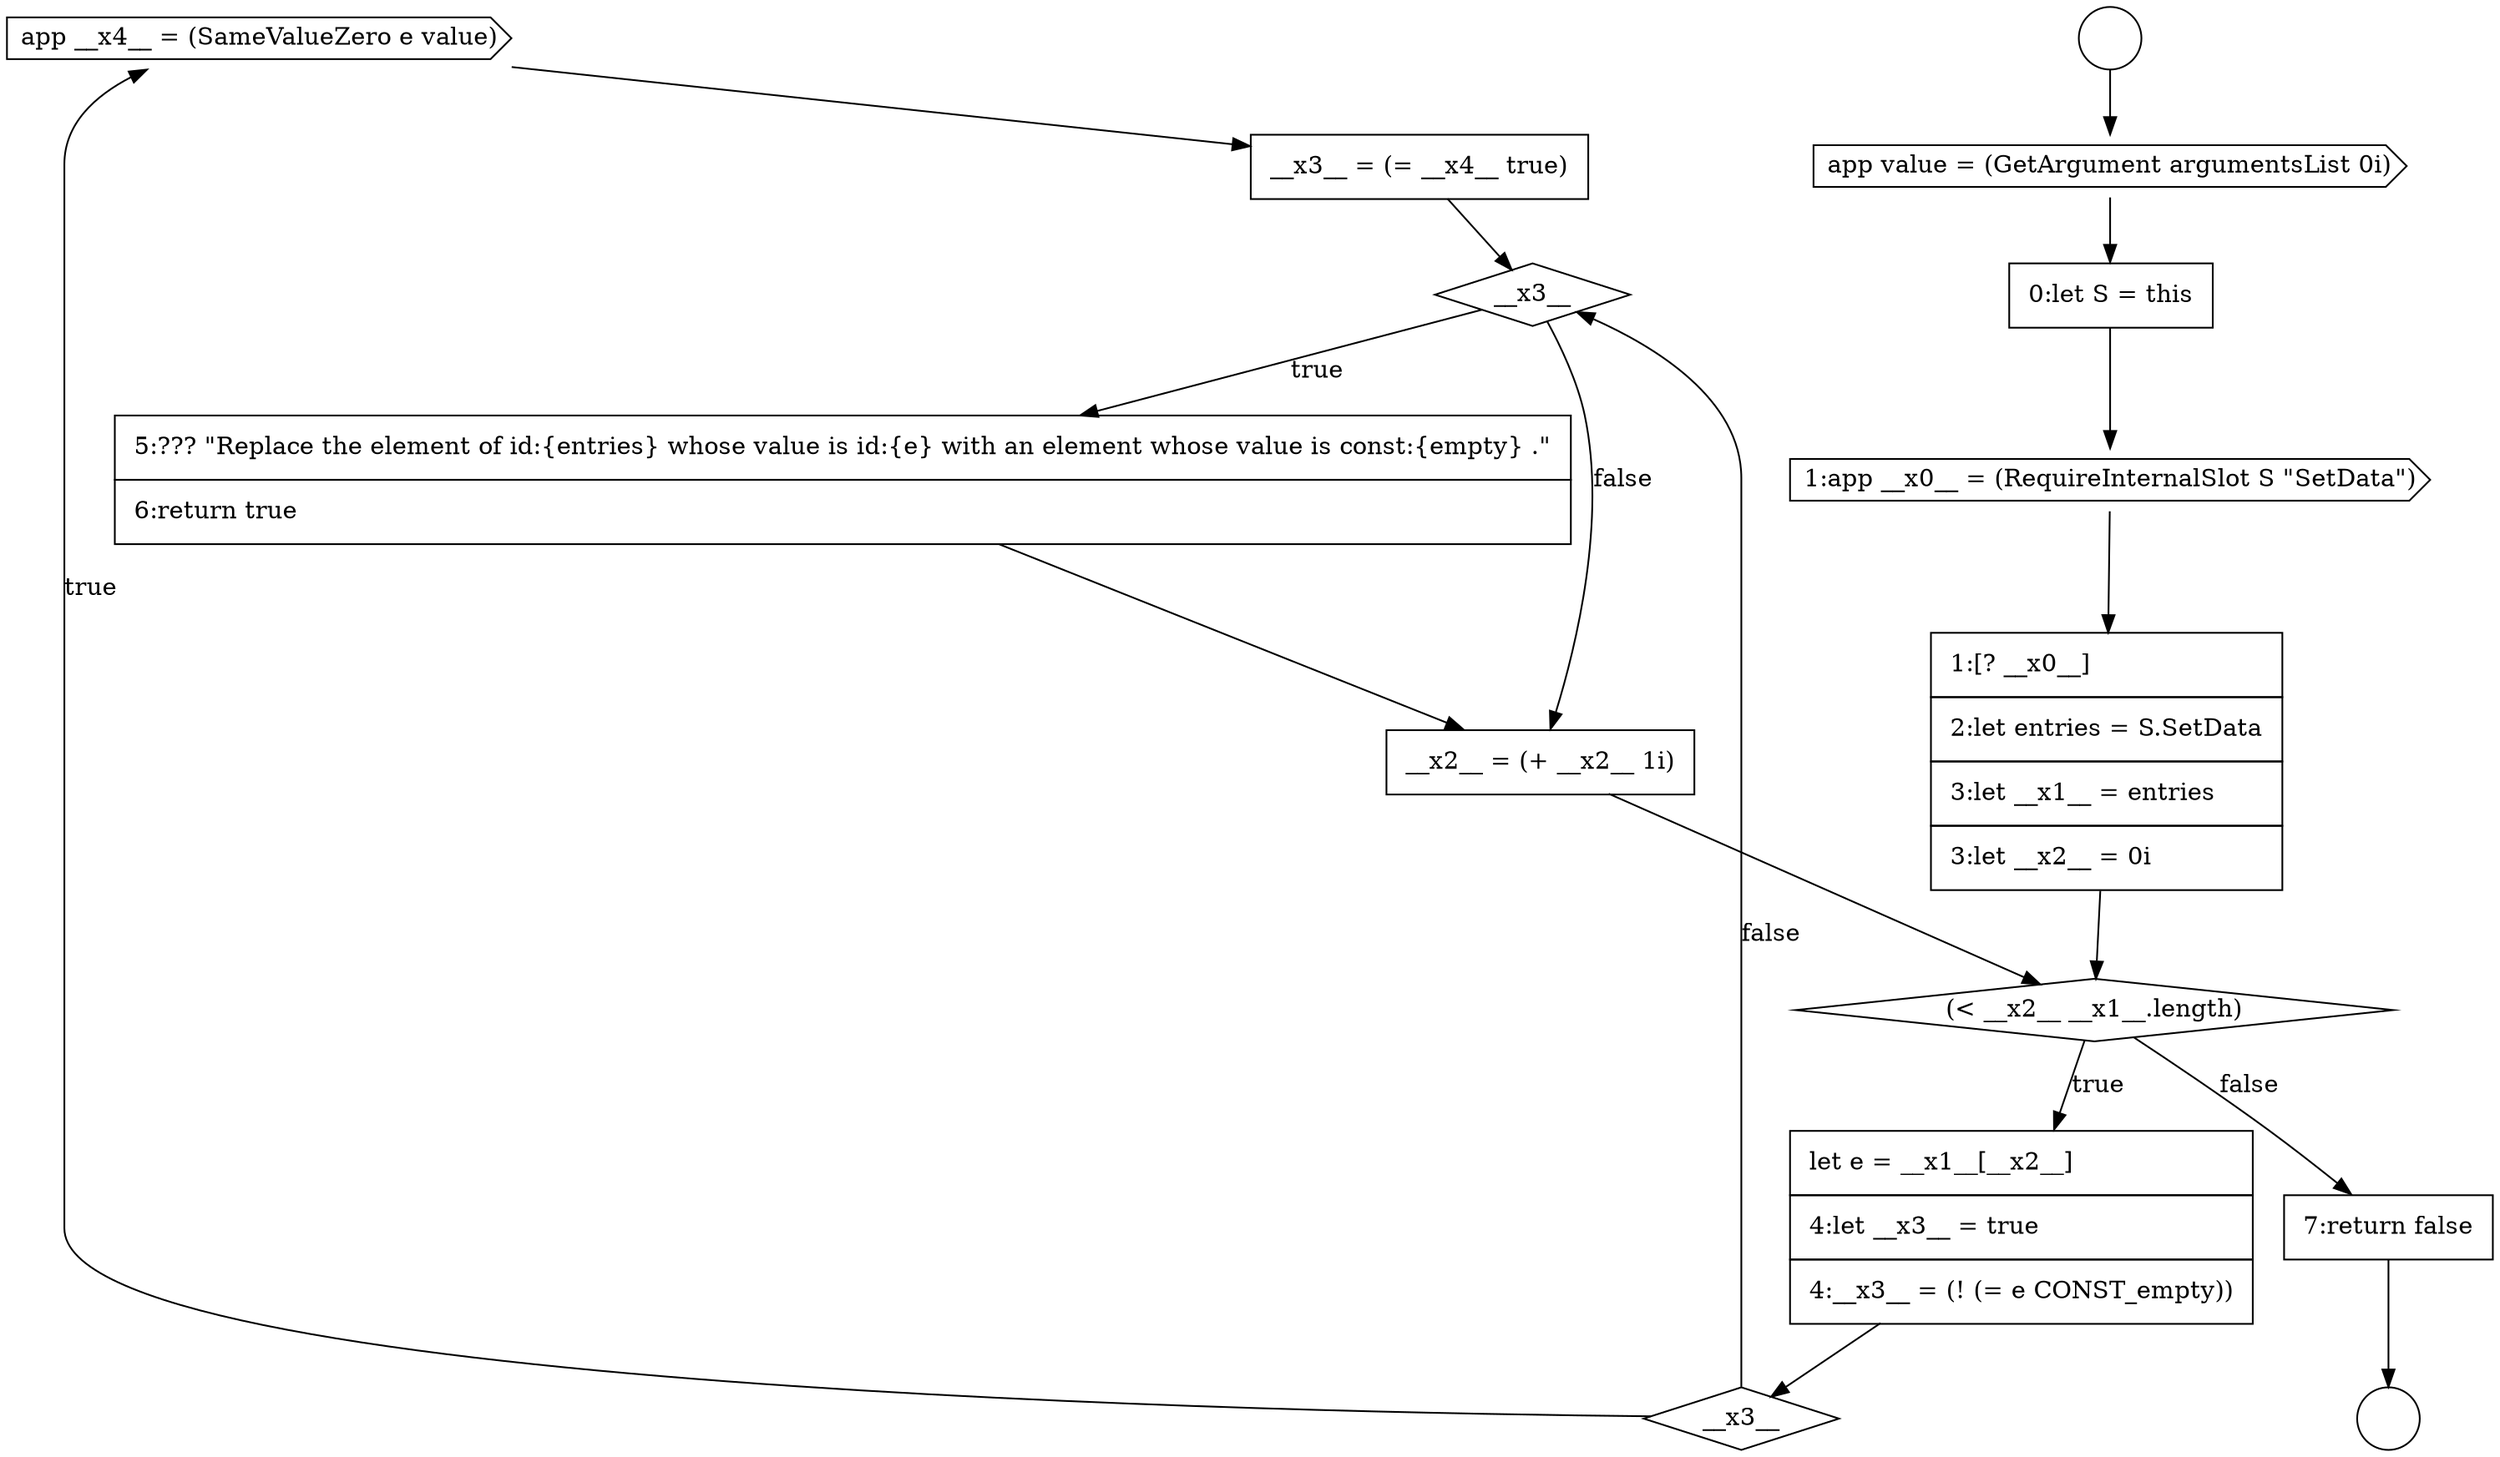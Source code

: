 digraph {
  node17143 [shape=cds, label=<<font color="black">app __x4__ = (SameValueZero e value)</font>> color="black" fillcolor="white" style=filled]
  node17136 [shape=cds, label=<<font color="black">app value = (GetArgument argumentsList 0i)</font>> color="black" fillcolor="white" style=filled]
  node17139 [shape=none, margin=0, label=<<font color="black">
    <table border="0" cellborder="1" cellspacing="0" cellpadding="10">
      <tr><td align="left">1:[? __x0__]</td></tr>
      <tr><td align="left">2:let entries = S.SetData</td></tr>
      <tr><td align="left">3:let __x1__ = entries</td></tr>
      <tr><td align="left">3:let __x2__ = 0i</td></tr>
    </table>
  </font>> color="black" fillcolor="white" style=filled]
  node17146 [shape=none, margin=0, label=<<font color="black">
    <table border="0" cellborder="1" cellspacing="0" cellpadding="10">
      <tr><td align="left">5:??? &quot;Replace the element of id:{entries} whose value is id:{e} with an element whose value is const:{empty} .&quot;</td></tr>
      <tr><td align="left">6:return true</td></tr>
    </table>
  </font>> color="black" fillcolor="white" style=filled]
  node17142 [shape=diamond, label=<<font color="black">__x3__</font>> color="black" fillcolor="white" style=filled]
  node17138 [shape=cds, label=<<font color="black">1:app __x0__ = (RequireInternalSlot S &quot;SetData&quot;)</font>> color="black" fillcolor="white" style=filled]
  node17141 [shape=none, margin=0, label=<<font color="black">
    <table border="0" cellborder="1" cellspacing="0" cellpadding="10">
      <tr><td align="left">let e = __x1__[__x2__]</td></tr>
      <tr><td align="left">4:let __x3__ = true</td></tr>
      <tr><td align="left">4:__x3__ = (! (= e CONST_empty))</td></tr>
    </table>
  </font>> color="black" fillcolor="white" style=filled]
  node17137 [shape=none, margin=0, label=<<font color="black">
    <table border="0" cellborder="1" cellspacing="0" cellpadding="10">
      <tr><td align="left">0:let S = this</td></tr>
    </table>
  </font>> color="black" fillcolor="white" style=filled]
  node17147 [shape=none, margin=0, label=<<font color="black">
    <table border="0" cellborder="1" cellspacing="0" cellpadding="10">
      <tr><td align="left">__x2__ = (+ __x2__ 1i)</td></tr>
    </table>
  </font>> color="black" fillcolor="white" style=filled]
  node17148 [shape=none, margin=0, label=<<font color="black">
    <table border="0" cellborder="1" cellspacing="0" cellpadding="10">
      <tr><td align="left">7:return false</td></tr>
    </table>
  </font>> color="black" fillcolor="white" style=filled]
  node17140 [shape=diamond, label=<<font color="black">(&lt; __x2__ __x1__.length)</font>> color="black" fillcolor="white" style=filled]
  node17135 [shape=circle label=" " color="black" fillcolor="white" style=filled]
  node17145 [shape=diamond, label=<<font color="black">__x3__</font>> color="black" fillcolor="white" style=filled]
  node17144 [shape=none, margin=0, label=<<font color="black">
    <table border="0" cellborder="1" cellspacing="0" cellpadding="10">
      <tr><td align="left">__x3__ = (= __x4__ true)</td></tr>
    </table>
  </font>> color="black" fillcolor="white" style=filled]
  node17134 [shape=circle label=" " color="black" fillcolor="white" style=filled]
  node17139 -> node17140 [ color="black"]
  node17144 -> node17145 [ color="black"]
  node17146 -> node17147 [ color="black"]
  node17141 -> node17142 [ color="black"]
  node17136 -> node17137 [ color="black"]
  node17148 -> node17135 [ color="black"]
  node17145 -> node17146 [label=<<font color="black">true</font>> color="black"]
  node17145 -> node17147 [label=<<font color="black">false</font>> color="black"]
  node17134 -> node17136 [ color="black"]
  node17147 -> node17140 [ color="black"]
  node17137 -> node17138 [ color="black"]
  node17143 -> node17144 [ color="black"]
  node17138 -> node17139 [ color="black"]
  node17142 -> node17143 [label=<<font color="black">true</font>> color="black"]
  node17142 -> node17145 [label=<<font color="black">false</font>> color="black"]
  node17140 -> node17141 [label=<<font color="black">true</font>> color="black"]
  node17140 -> node17148 [label=<<font color="black">false</font>> color="black"]
}
